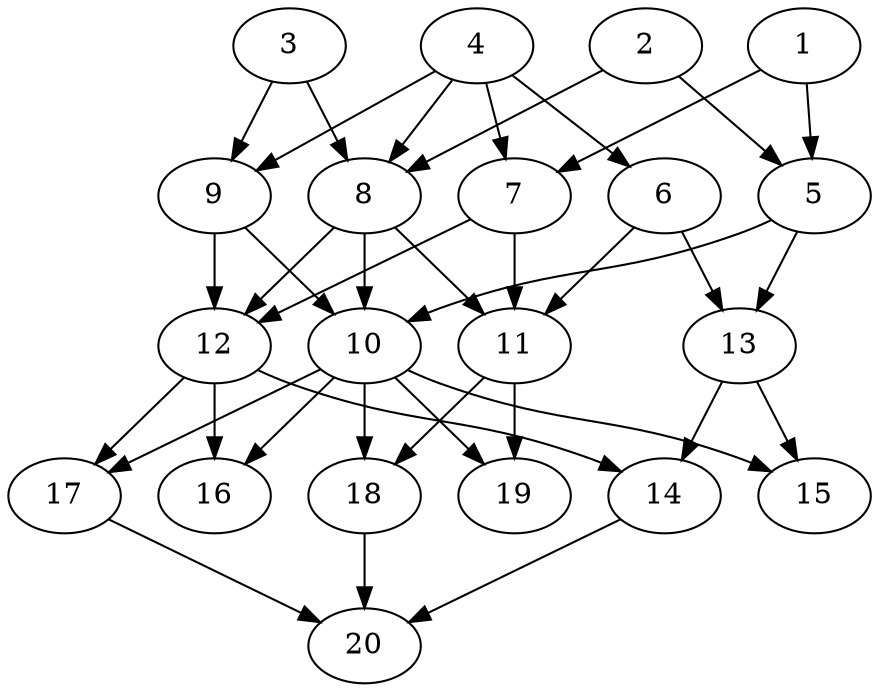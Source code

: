 // DAG automatically generated by daggen at Tue Jul 23 14:28:59 2019
// ./daggen --dot -n 20 --ccr 0.4 --fat 0.6 --regular 0.5 --density 0.7 --mindata 5242880 --maxdata 52428800 
digraph G {
  1 [size="70837760", alpha="0.02", expect_size="28335104"] 
  1 -> 5 [size ="28335104"]
  1 -> 7 [size ="28335104"]
  2 [size="69038080", alpha="0.10", expect_size="27615232"] 
  2 -> 5 [size ="27615232"]
  2 -> 8 [size ="27615232"]
  3 [size="48501760", alpha="0.17", expect_size="19400704"] 
  3 -> 8 [size ="19400704"]
  3 -> 9 [size ="19400704"]
  4 [size="35338240", alpha="0.05", expect_size="14135296"] 
  4 -> 6 [size ="14135296"]
  4 -> 7 [size ="14135296"]
  4 -> 8 [size ="14135296"]
  4 -> 9 [size ="14135296"]
  5 [size="37299200", alpha="0.04", expect_size="14919680"] 
  5 -> 10 [size ="14919680"]
  5 -> 13 [size ="14919680"]
  6 [size="92956160", alpha="0.01", expect_size="37182464"] 
  6 -> 11 [size ="37182464"]
  6 -> 13 [size ="37182464"]
  7 [size="104821760", alpha="0.15", expect_size="41928704"] 
  7 -> 11 [size ="41928704"]
  7 -> 12 [size ="41928704"]
  8 [size="58160640", alpha="0.15", expect_size="23264256"] 
  8 -> 10 [size ="23264256"]
  8 -> 11 [size ="23264256"]
  8 -> 12 [size ="23264256"]
  9 [size="23467520", alpha="0.20", expect_size="9387008"] 
  9 -> 10 [size ="9387008"]
  9 -> 12 [size ="9387008"]
  10 [size="68318720", alpha="0.13", expect_size="27327488"] 
  10 -> 15 [size ="27327488"]
  10 -> 16 [size ="27327488"]
  10 -> 17 [size ="27327488"]
  10 -> 18 [size ="27327488"]
  10 -> 19 [size ="27327488"]
  11 [size="53509120", alpha="0.18", expect_size="21403648"] 
  11 -> 18 [size ="21403648"]
  11 -> 19 [size ="21403648"]
  12 [size="66913280", alpha="0.10", expect_size="26765312"] 
  12 -> 14 [size ="26765312"]
  12 -> 16 [size ="26765312"]
  12 -> 17 [size ="26765312"]
  13 [size="128268800", alpha="0.20", expect_size="51307520"] 
  13 -> 14 [size ="51307520"]
  13 -> 15 [size ="51307520"]
  14 [size="108802560", alpha="0.15", expect_size="43521024"] 
  14 -> 20 [size ="43521024"]
  15 [size="18083840", alpha="0.05", expect_size="7233536"] 
  16 [size="42913280", alpha="0.14", expect_size="17165312"] 
  17 [size="49144320", alpha="0.15", expect_size="19657728"] 
  17 -> 20 [size ="19657728"]
  18 [size="21025280", alpha="0.02", expect_size="8410112"] 
  18 -> 20 [size ="8410112"]
  19 [size="112089600", alpha="0.02", expect_size="44835840"] 
  20 [size="109624320", alpha="0.07", expect_size="43849728"] 
}
